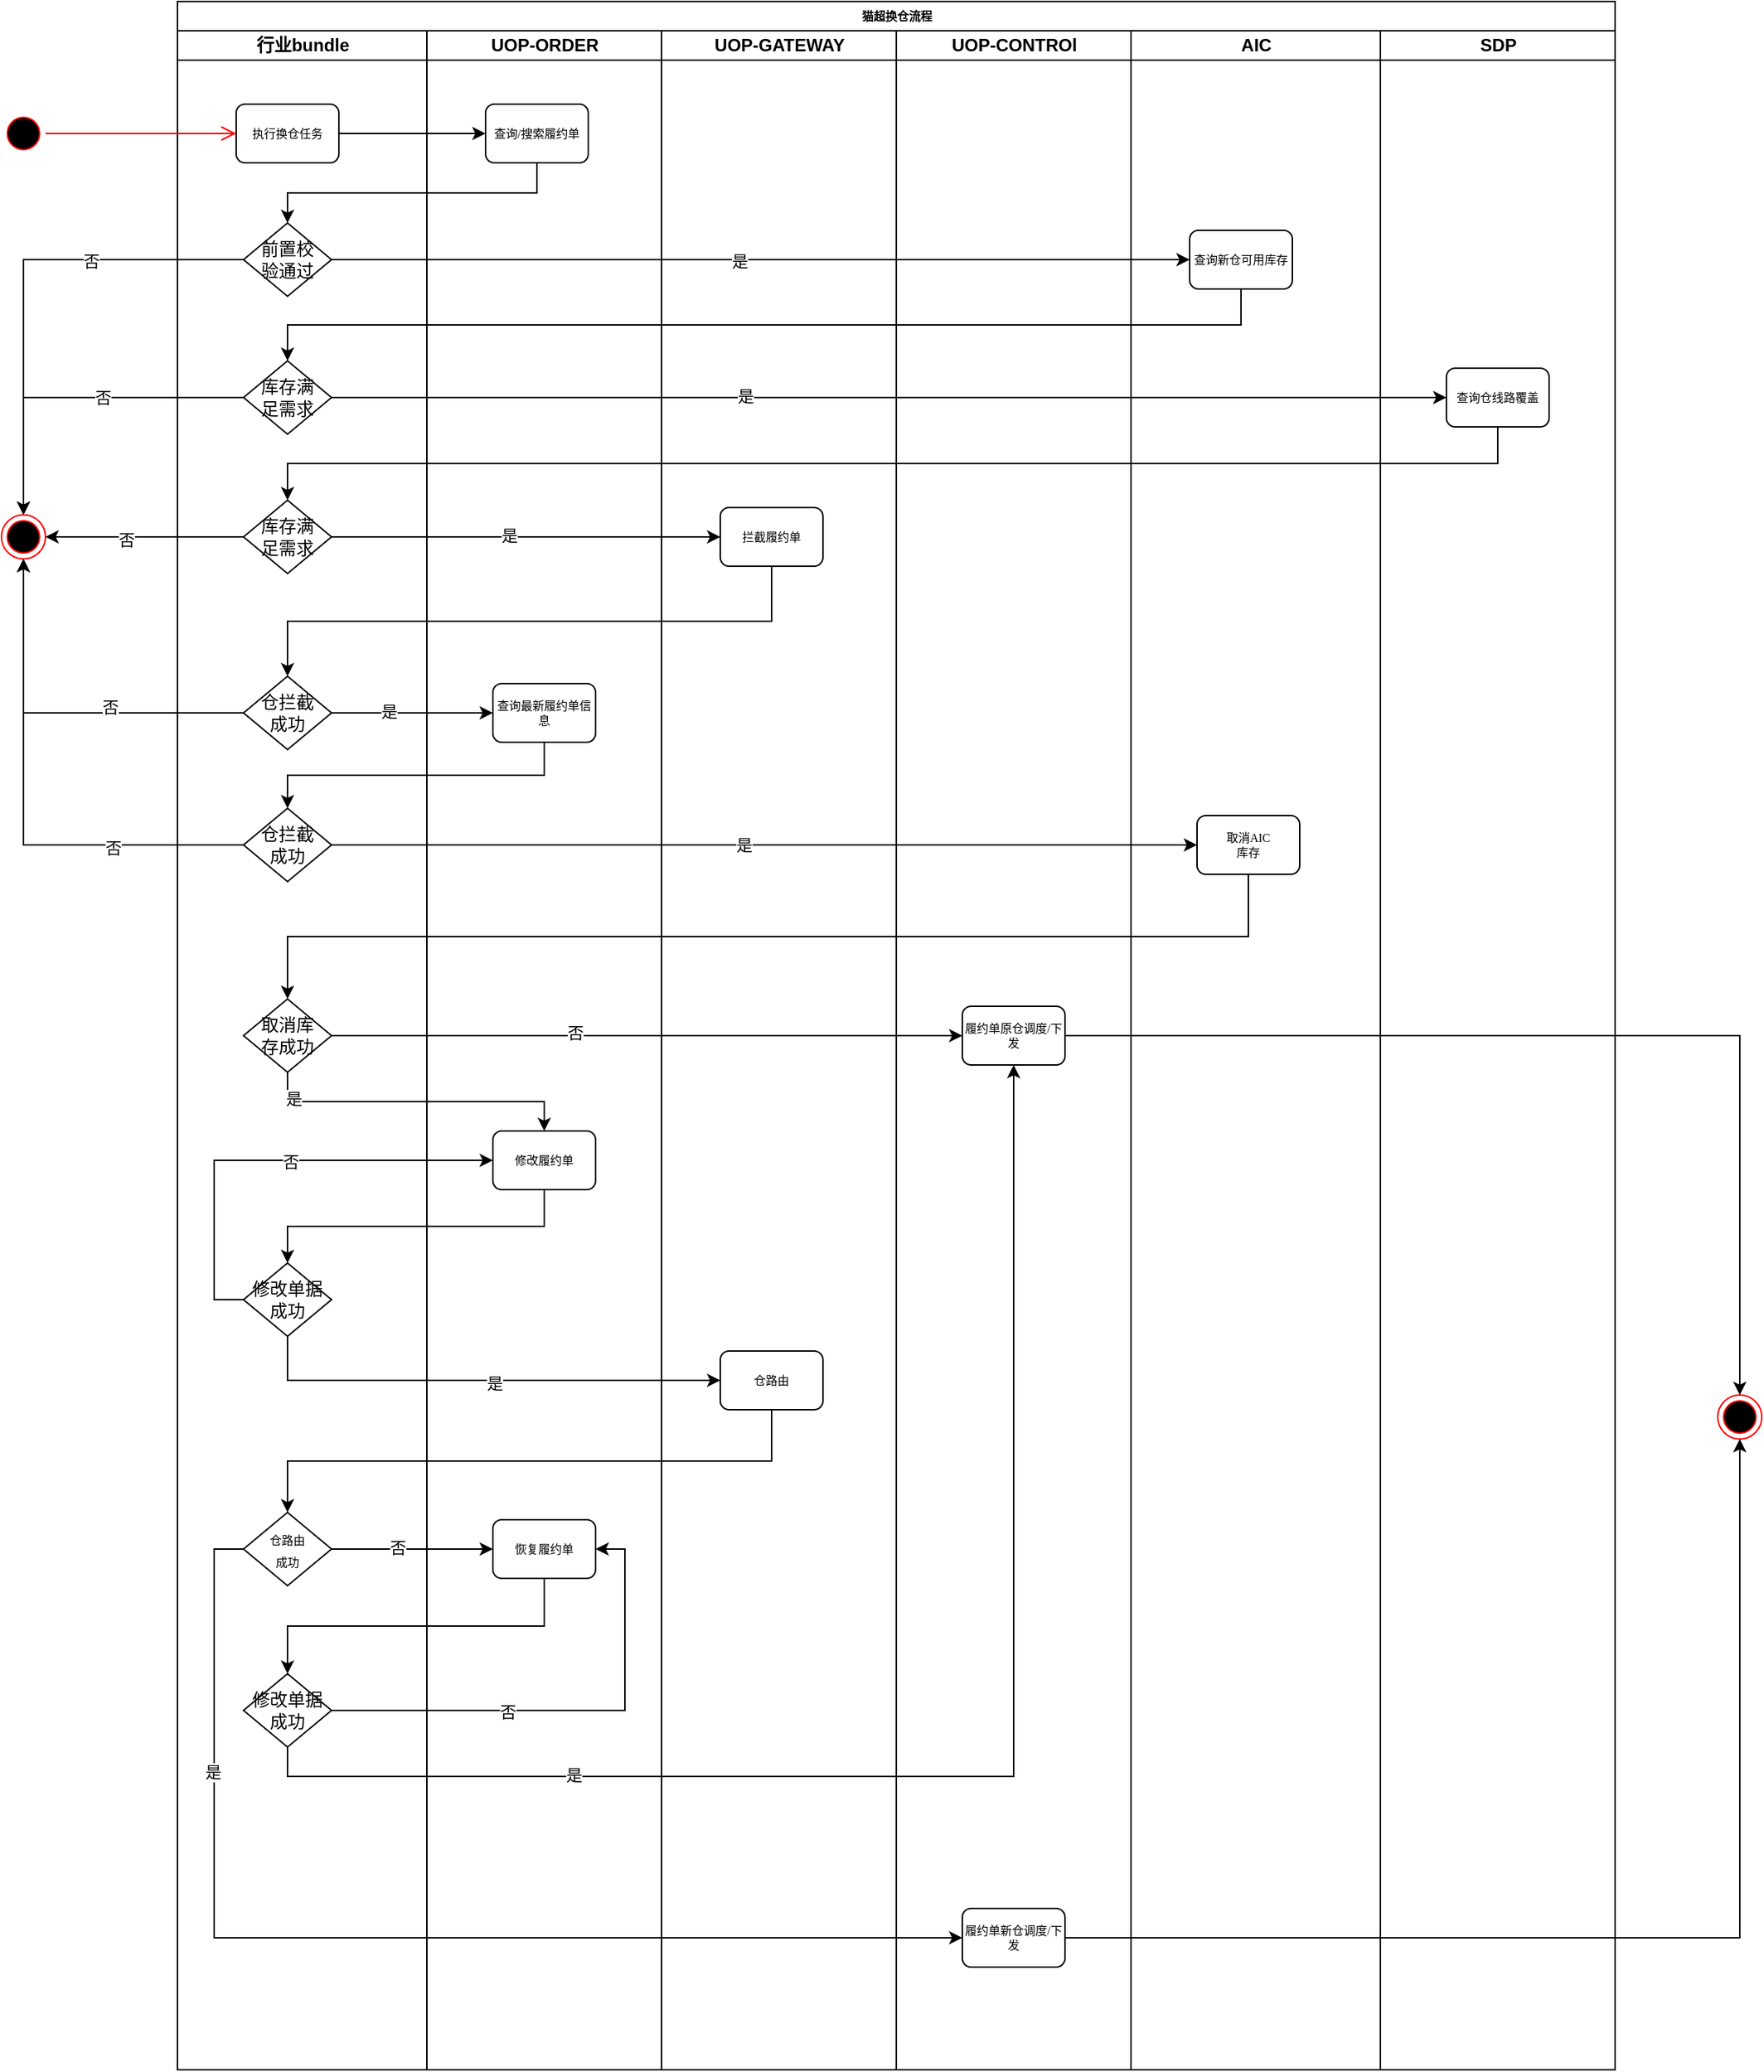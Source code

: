 <mxfile version="20.4.1" type="github">
  <diagram name="Page-1" id="74e2e168-ea6b-b213-b513-2b3c1d86103e">
    <mxGraphModel dx="1298" dy="753" grid="1" gridSize="10" guides="1" tooltips="1" connect="1" arrows="1" fold="1" page="1" pageScale="1" pageWidth="4681" pageHeight="3300" background="none" math="0" shadow="0">
      <root>
        <mxCell id="0" />
        <mxCell id="1" parent="0" />
        <mxCell id="77e6c97f196da883-1" value="猫超换仓流程" style="swimlane;html=1;childLayout=stackLayout;startSize=20;rounded=0;shadow=0;labelBackgroundColor=none;strokeWidth=1;fontFamily=Verdana;fontSize=8;align=center;" parent="1" vertex="1">
          <mxGeometry x="240" y="40" width="980" height="1410" as="geometry" />
        </mxCell>
        <mxCell id="77e6c97f196da883-40" style="edgeStyle=orthogonalEdgeStyle;rounded=1;html=1;labelBackgroundColor=none;startArrow=none;startFill=0;startSize=5;endArrow=classicThin;endFill=1;endSize=5;jettySize=auto;orthogonalLoop=1;strokeWidth=1;fontFamily=Verdana;fontSize=8" parent="77e6c97f196da883-1" edge="1">
          <mxGeometry relative="1" as="geometry">
            <mxPoint x="770" y="690" as="sourcePoint" />
          </mxGeometry>
        </mxCell>
        <mxCell id="107ba76e4e335f99-3" style="edgeStyle=orthogonalEdgeStyle;rounded=1;html=1;labelBackgroundColor=none;startArrow=none;startFill=0;startSize=5;endArrow=classicThin;endFill=1;endSize=5;jettySize=auto;orthogonalLoop=1;strokeColor=#000000;strokeWidth=1;fontFamily=Verdana;fontSize=8;fontColor=#000000;" parent="77e6c97f196da883-1" edge="1">
          <mxGeometry relative="1" as="geometry">
            <mxPoint x="670" y="610" as="sourcePoint" />
          </mxGeometry>
        </mxCell>
        <mxCell id="107ba76e4e335f99-6" style="edgeStyle=orthogonalEdgeStyle;rounded=1;html=1;labelBackgroundColor=none;startArrow=none;startFill=0;startSize=5;endArrow=classicThin;endFill=1;endSize=5;jettySize=auto;orthogonalLoop=1;strokeWidth=1;fontFamily=Verdana;fontSize=8" parent="77e6c97f196da883-1" edge="1">
          <mxGeometry relative="1" as="geometry">
            <mxPoint x="510" y="610" as="targetPoint" />
          </mxGeometry>
        </mxCell>
        <mxCell id="fQ6X1i2hyCeFsSE2rYZc-34" style="edgeStyle=orthogonalEdgeStyle;rounded=0;orthogonalLoop=1;jettySize=auto;html=1;exitX=1;exitY=0.5;exitDx=0;exitDy=0;entryX=0;entryY=0.5;entryDx=0;entryDy=0;" parent="77e6c97f196da883-1" source="fQ6X1i2hyCeFsSE2rYZc-19" target="fQ6X1i2hyCeFsSE2rYZc-33" edge="1">
          <mxGeometry relative="1" as="geometry" />
        </mxCell>
        <mxCell id="fQ6X1i2hyCeFsSE2rYZc-36" style="edgeStyle=orthogonalEdgeStyle;rounded=0;orthogonalLoop=1;jettySize=auto;html=1;exitX=0.5;exitY=1;exitDx=0;exitDy=0;entryX=0.5;entryY=0;entryDx=0;entryDy=0;" parent="77e6c97f196da883-1" source="fQ6X1i2hyCeFsSE2rYZc-33" target="TyCEda-BCyoTW4dWg6I7-6" edge="1">
          <mxGeometry relative="1" as="geometry">
            <mxPoint x="75" y="150" as="targetPoint" />
          </mxGeometry>
        </mxCell>
        <mxCell id="fQ6X1i2hyCeFsSE2rYZc-44" style="edgeStyle=orthogonalEdgeStyle;rounded=0;orthogonalLoop=1;jettySize=auto;html=1;exitX=0.5;exitY=1;exitDx=0;exitDy=0;entryX=0.5;entryY=0;entryDx=0;entryDy=0;" parent="77e6c97f196da883-1" source="fQ6X1i2hyCeFsSE2rYZc-39" target="TyCEda-BCyoTW4dWg6I7-17" edge="1">
          <mxGeometry relative="1" as="geometry">
            <mxPoint x="75" y="478" as="targetPoint" />
          </mxGeometry>
        </mxCell>
        <mxCell id="fQ6X1i2hyCeFsSE2rYZc-46" style="edgeStyle=orthogonalEdgeStyle;rounded=0;orthogonalLoop=1;jettySize=auto;html=1;exitX=1;exitY=0.5;exitDx=0;exitDy=0;entryX=0;entryY=0.5;entryDx=0;entryDy=0;" parent="77e6c97f196da883-1" source="TyCEda-BCyoTW4dWg6I7-17" target="fQ6X1i2hyCeFsSE2rYZc-45" edge="1">
          <mxGeometry relative="1" as="geometry">
            <mxPoint x="110" y="498" as="sourcePoint" />
          </mxGeometry>
        </mxCell>
        <mxCell id="TyCEda-BCyoTW4dWg6I7-30" value="是" style="edgeLabel;html=1;align=center;verticalAlign=middle;resizable=0;points=[];" vertex="1" connectable="0" parent="fQ6X1i2hyCeFsSE2rYZc-46">
          <mxGeometry x="-0.291" y="2" relative="1" as="geometry">
            <mxPoint y="1" as="offset" />
          </mxGeometry>
        </mxCell>
        <mxCell id="fQ6X1i2hyCeFsSE2rYZc-49" style="edgeStyle=orthogonalEdgeStyle;rounded=0;orthogonalLoop=1;jettySize=auto;html=1;exitX=0.5;exitY=1;exitDx=0;exitDy=0;entryX=0.5;entryY=0;entryDx=0;entryDy=0;" parent="77e6c97f196da883-1" source="fQ6X1i2hyCeFsSE2rYZc-45" target="TyCEda-BCyoTW4dWg6I7-20" edge="1">
          <mxGeometry relative="1" as="geometry">
            <mxPoint x="75" y="558" as="targetPoint" />
          </mxGeometry>
        </mxCell>
        <mxCell id="fQ6X1i2hyCeFsSE2rYZc-66" style="edgeStyle=orthogonalEdgeStyle;rounded=0;orthogonalLoop=1;jettySize=auto;html=1;exitX=1;exitY=0.5;exitDx=0;exitDy=0;entryX=0;entryY=0.5;entryDx=0;entryDy=0;" parent="77e6c97f196da883-1" source="TyCEda-BCyoTW4dWg6I7-20" target="fQ6X1i2hyCeFsSE2rYZc-65" edge="1">
          <mxGeometry relative="1" as="geometry">
            <mxPoint x="110" y="578" as="sourcePoint" />
          </mxGeometry>
        </mxCell>
        <mxCell id="TyCEda-BCyoTW4dWg6I7-29" value="是" style="edgeLabel;html=1;align=center;verticalAlign=middle;resizable=0;points=[];" vertex="1" connectable="0" parent="fQ6X1i2hyCeFsSE2rYZc-66">
          <mxGeometry x="-0.048" y="1" relative="1" as="geometry">
            <mxPoint y="1" as="offset" />
          </mxGeometry>
        </mxCell>
        <mxCell id="fQ6X1i2hyCeFsSE2rYZc-69" style="edgeStyle=orthogonalEdgeStyle;rounded=0;orthogonalLoop=1;jettySize=auto;html=1;exitX=0.5;exitY=1;exitDx=0;exitDy=0;entryX=0.5;entryY=0;entryDx=0;entryDy=0;" parent="77e6c97f196da883-1" source="fQ6X1i2hyCeFsSE2rYZc-65" target="fQ6X1i2hyCeFsSE2rYZc-70" edge="1">
          <mxGeometry relative="1" as="geometry">
            <mxPoint x="75" y="638" as="targetPoint" />
          </mxGeometry>
        </mxCell>
        <mxCell id="fQ6X1i2hyCeFsSE2rYZc-77" style="edgeStyle=orthogonalEdgeStyle;rounded=0;orthogonalLoop=1;jettySize=auto;html=1;exitX=0.5;exitY=1;exitDx=0;exitDy=0;entryX=0.5;entryY=0;entryDx=0;entryDy=0;" parent="77e6c97f196da883-1" source="fQ6X1i2hyCeFsSE2rYZc-70" target="fQ6X1i2hyCeFsSE2rYZc-76" edge="1">
          <mxGeometry relative="1" as="geometry" />
        </mxCell>
        <mxCell id="TyCEda-BCyoTW4dWg6I7-35" value="是" style="edgeLabel;html=1;align=center;verticalAlign=middle;resizable=0;points=[];" vertex="1" connectable="0" parent="fQ6X1i2hyCeFsSE2rYZc-77">
          <mxGeometry x="-0.779" y="2" relative="1" as="geometry">
            <mxPoint as="offset" />
          </mxGeometry>
        </mxCell>
        <mxCell id="fQ6X1i2hyCeFsSE2rYZc-80" style="edgeStyle=orthogonalEdgeStyle;rounded=0;orthogonalLoop=1;jettySize=auto;html=1;exitX=0.5;exitY=1;exitDx=0;exitDy=0;entryX=0.5;entryY=0;entryDx=0;entryDy=0;" parent="77e6c97f196da883-1" source="fQ6X1i2hyCeFsSE2rYZc-76" target="TyCEda-BCyoTW4dWg6I7-32" edge="1">
          <mxGeometry relative="1" as="geometry">
            <mxPoint x="80" y="878" as="targetPoint" />
          </mxGeometry>
        </mxCell>
        <mxCell id="fQ6X1i2hyCeFsSE2rYZc-88" style="edgeStyle=orthogonalEdgeStyle;rounded=0;orthogonalLoop=1;jettySize=auto;html=1;exitX=0.5;exitY=1;exitDx=0;exitDy=0;entryX=0.5;entryY=0;entryDx=0;entryDy=0;" parent="77e6c97f196da883-1" source="fQ6X1i2hyCeFsSE2rYZc-85" target="fQ6X1i2hyCeFsSE2rYZc-89" edge="1">
          <mxGeometry relative="1" as="geometry">
            <mxPoint x="80" y="1010" as="targetPoint" />
          </mxGeometry>
        </mxCell>
        <mxCell id="fQ6X1i2hyCeFsSE2rYZc-96" style="edgeStyle=orthogonalEdgeStyle;rounded=0;orthogonalLoop=1;jettySize=auto;html=1;exitX=1;exitY=0.5;exitDx=0;exitDy=0;entryX=0;entryY=0.5;entryDx=0;entryDy=0;" parent="77e6c97f196da883-1" source="fQ6X1i2hyCeFsSE2rYZc-89" target="fQ6X1i2hyCeFsSE2rYZc-95" edge="1">
          <mxGeometry relative="1" as="geometry" />
        </mxCell>
        <mxCell id="TyCEda-BCyoTW4dWg6I7-45" value="否" style="edgeLabel;html=1;align=center;verticalAlign=middle;resizable=0;points=[];" vertex="1" connectable="0" parent="fQ6X1i2hyCeFsSE2rYZc-96">
          <mxGeometry x="-0.191" y="1" relative="1" as="geometry">
            <mxPoint as="offset" />
          </mxGeometry>
        </mxCell>
        <mxCell id="fQ6X1i2hyCeFsSE2rYZc-98" style="edgeStyle=orthogonalEdgeStyle;rounded=0;orthogonalLoop=1;jettySize=auto;html=1;exitX=0.5;exitY=1;exitDx=0;exitDy=0;entryX=0.5;entryY=0;entryDx=0;entryDy=0;" parent="77e6c97f196da883-1" source="fQ6X1i2hyCeFsSE2rYZc-95" target="TyCEda-BCyoTW4dWg6I7-46" edge="1">
          <mxGeometry relative="1" as="geometry">
            <mxPoint x="80" y="1152" as="targetPoint" />
          </mxGeometry>
        </mxCell>
        <mxCell id="fQ6X1i2hyCeFsSE2rYZc-105" style="edgeStyle=orthogonalEdgeStyle;rounded=0;orthogonalLoop=1;jettySize=auto;html=1;exitX=1;exitY=0.5;exitDx=0;exitDy=0;entryX=0;entryY=0.5;entryDx=0;entryDy=0;" parent="77e6c97f196da883-1" source="TyCEda-BCyoTW4dWg6I7-6" target="fQ6X1i2hyCeFsSE2rYZc-104" edge="1">
          <mxGeometry relative="1" as="geometry">
            <mxPoint x="110" y="170" as="sourcePoint" />
          </mxGeometry>
        </mxCell>
        <mxCell id="TyCEda-BCyoTW4dWg6I7-7" value="是" style="edgeLabel;html=1;align=center;verticalAlign=middle;resizable=0;points=[];" vertex="1" connectable="0" parent="fQ6X1i2hyCeFsSE2rYZc-105">
          <mxGeometry x="-0.05" relative="1" as="geometry">
            <mxPoint y="1" as="offset" />
          </mxGeometry>
        </mxCell>
        <mxCell id="fQ6X1i2hyCeFsSE2rYZc-107" style="edgeStyle=orthogonalEdgeStyle;rounded=0;orthogonalLoop=1;jettySize=auto;html=1;exitX=0.5;exitY=1;exitDx=0;exitDy=0;entryX=0.5;entryY=0;entryDx=0;entryDy=0;" parent="77e6c97f196da883-1" source="fQ6X1i2hyCeFsSE2rYZc-104" target="TyCEda-BCyoTW4dWg6I7-10" edge="1">
          <mxGeometry relative="1" as="geometry">
            <mxPoint x="75" y="250" as="targetPoint" />
          </mxGeometry>
        </mxCell>
        <mxCell id="fQ6X1i2hyCeFsSE2rYZc-110" style="edgeStyle=orthogonalEdgeStyle;rounded=0;orthogonalLoop=1;jettySize=auto;html=1;exitX=1;exitY=0.5;exitDx=0;exitDy=0;entryX=0;entryY=0.5;entryDx=0;entryDy=0;" parent="77e6c97f196da883-1" source="TyCEda-BCyoTW4dWg6I7-10" target="fQ6X1i2hyCeFsSE2rYZc-109" edge="1">
          <mxGeometry relative="1" as="geometry">
            <mxPoint x="800" y="240" as="targetPoint" />
            <mxPoint x="110" y="270" as="sourcePoint" />
          </mxGeometry>
        </mxCell>
        <mxCell id="TyCEda-BCyoTW4dWg6I7-12" value="是" style="edgeLabel;html=1;align=center;verticalAlign=middle;resizable=0;points=[];" vertex="1" connectable="0" parent="fQ6X1i2hyCeFsSE2rYZc-110">
          <mxGeometry x="-0.259" y="2" relative="1" as="geometry">
            <mxPoint y="1" as="offset" />
          </mxGeometry>
        </mxCell>
        <mxCell id="fQ6X1i2hyCeFsSE2rYZc-112" style="edgeStyle=orthogonalEdgeStyle;rounded=0;orthogonalLoop=1;jettySize=auto;html=1;exitX=0.5;exitY=1;exitDx=0;exitDy=0;entryX=0.5;entryY=0;entryDx=0;entryDy=0;" parent="77e6c97f196da883-1" source="fQ6X1i2hyCeFsSE2rYZc-109" target="TyCEda-BCyoTW4dWg6I7-11" edge="1">
          <mxGeometry relative="1" as="geometry">
            <mxPoint x="75" y="350" as="targetPoint" />
          </mxGeometry>
        </mxCell>
        <mxCell id="fQ6X1i2hyCeFsSE2rYZc-114" style="edgeStyle=orthogonalEdgeStyle;rounded=0;orthogonalLoop=1;jettySize=auto;html=1;exitX=1;exitY=0.5;exitDx=0;exitDy=0;entryX=0;entryY=0.5;entryDx=0;entryDy=0;" parent="77e6c97f196da883-1" source="TyCEda-BCyoTW4dWg6I7-11" target="fQ6X1i2hyCeFsSE2rYZc-39" edge="1">
          <mxGeometry relative="1" as="geometry">
            <mxPoint x="110" y="370" as="sourcePoint" />
          </mxGeometry>
        </mxCell>
        <mxCell id="TyCEda-BCyoTW4dWg6I7-31" value="是" style="edgeLabel;html=1;align=center;verticalAlign=middle;resizable=0;points=[];" vertex="1" connectable="0" parent="fQ6X1i2hyCeFsSE2rYZc-114">
          <mxGeometry x="-0.087" y="2" relative="1" as="geometry">
            <mxPoint y="1" as="offset" />
          </mxGeometry>
        </mxCell>
        <mxCell id="77e6c97f196da883-2" value="行业bundle" style="swimlane;html=1;startSize=20;" parent="77e6c97f196da883-1" vertex="1">
          <mxGeometry y="20" width="170" height="1390" as="geometry" />
        </mxCell>
        <mxCell id="fQ6X1i2hyCeFsSE2rYZc-5" style="edgeStyle=orthogonalEdgeStyle;rounded=0;orthogonalLoop=1;jettySize=auto;html=1;exitX=0.5;exitY=1;exitDx=0;exitDy=0;entryX=0.5;entryY=0;entryDx=0;entryDy=0;" parent="77e6c97f196da883-2" source="77e6c97f196da883-12" edge="1">
          <mxGeometry relative="1" as="geometry">
            <mxPoint x="75" y="110" as="targetPoint" />
          </mxGeometry>
        </mxCell>
        <mxCell id="fQ6X1i2hyCeFsSE2rYZc-19" value="执行换仓任务" style="rounded=1;whiteSpace=wrap;html=1;shadow=0;labelBackgroundColor=none;strokeWidth=1;fontFamily=Verdana;fontSize=8;align=center;" parent="77e6c97f196da883-2" vertex="1">
          <mxGeometry x="40" y="50" width="70" height="40" as="geometry" />
        </mxCell>
        <mxCell id="fQ6X1i2hyCeFsSE2rYZc-70" value="取消库&lt;br&gt;存成功" style="rhombus;whiteSpace=wrap;html=1;" parent="77e6c97f196da883-2" vertex="1">
          <mxGeometry x="45" y="660" width="60" height="50" as="geometry" />
        </mxCell>
        <mxCell id="fQ6X1i2hyCeFsSE2rYZc-89" value="&lt;span style=&quot;font-family: Verdana; font-size: 8px;&quot;&gt;仓路由&lt;br&gt;成功&lt;/span&gt;" style="rhombus;whiteSpace=wrap;html=1;" parent="77e6c97f196da883-2" vertex="1">
          <mxGeometry x="45" y="1010" width="60" height="50" as="geometry" />
        </mxCell>
        <mxCell id="TyCEda-BCyoTW4dWg6I7-4" style="edgeStyle=orthogonalEdgeStyle;rounded=0;orthogonalLoop=1;jettySize=auto;html=1;exitX=0.5;exitY=1;exitDx=0;exitDy=0;entryX=0.5;entryY=0;entryDx=0;entryDy=0;" edge="1" parent="77e6c97f196da883-2" source="TyCEda-BCyoTW4dWg6I7-2">
          <mxGeometry relative="1" as="geometry">
            <mxPoint x="75" y="258" as="targetPoint" />
          </mxGeometry>
        </mxCell>
        <mxCell id="TyCEda-BCyoTW4dWg6I7-6" value="前置校&lt;br&gt;验通过" style="rhombus;whiteSpace=wrap;html=1;" vertex="1" parent="77e6c97f196da883-2">
          <mxGeometry x="45" y="131" width="60" height="50" as="geometry" />
        </mxCell>
        <mxCell id="TyCEda-BCyoTW4dWg6I7-10" value="库存满&lt;br&gt;足需求" style="rhombus;whiteSpace=wrap;html=1;" vertex="1" parent="77e6c97f196da883-2">
          <mxGeometry x="45" y="225" width="60" height="50" as="geometry" />
        </mxCell>
        <mxCell id="TyCEda-BCyoTW4dWg6I7-11" value="库存满&lt;br&gt;足需求" style="rhombus;whiteSpace=wrap;html=1;" vertex="1" parent="77e6c97f196da883-2">
          <mxGeometry x="45" y="320" width="60" height="50" as="geometry" />
        </mxCell>
        <mxCell id="TyCEda-BCyoTW4dWg6I7-17" value="仓拦截&lt;br&gt;成功" style="rhombus;whiteSpace=wrap;html=1;" vertex="1" parent="77e6c97f196da883-2">
          <mxGeometry x="45" y="440" width="60" height="50" as="geometry" />
        </mxCell>
        <mxCell id="TyCEda-BCyoTW4dWg6I7-20" value="仓拦截&lt;br&gt;成功" style="rhombus;whiteSpace=wrap;html=1;" vertex="1" parent="77e6c97f196da883-2">
          <mxGeometry x="45" y="530" width="60" height="50" as="geometry" />
        </mxCell>
        <mxCell id="TyCEda-BCyoTW4dWg6I7-32" value="修改单据成功" style="rhombus;whiteSpace=wrap;html=1;" vertex="1" parent="77e6c97f196da883-2">
          <mxGeometry x="45" y="840" width="60" height="50" as="geometry" />
        </mxCell>
        <mxCell id="TyCEda-BCyoTW4dWg6I7-46" value="修改单据成功" style="rhombus;whiteSpace=wrap;html=1;" vertex="1" parent="77e6c97f196da883-2">
          <mxGeometry x="45" y="1120" width="60" height="50" as="geometry" />
        </mxCell>
        <mxCell id="77e6c97f196da883-3" value="UOP-ORDER" style="swimlane;html=1;startSize=20;" parent="77e6c97f196da883-1" vertex="1">
          <mxGeometry x="170" y="20" width="160" height="1390" as="geometry" />
        </mxCell>
        <mxCell id="fQ6X1i2hyCeFsSE2rYZc-33" value="查询/搜索履约单" style="rounded=1;whiteSpace=wrap;html=1;shadow=0;labelBackgroundColor=none;strokeWidth=1;fontFamily=Verdana;fontSize=8;align=center;" parent="77e6c97f196da883-3" vertex="1">
          <mxGeometry x="40" y="50" width="70" height="40" as="geometry" />
        </mxCell>
        <mxCell id="fQ6X1i2hyCeFsSE2rYZc-45" value="查询最新履约单信息" style="rounded=1;whiteSpace=wrap;html=1;shadow=0;labelBackgroundColor=none;strokeWidth=1;fontFamily=Verdana;fontSize=8;align=center;" parent="77e6c97f196da883-3" vertex="1">
          <mxGeometry x="45" y="445" width="70" height="40" as="geometry" />
        </mxCell>
        <mxCell id="fQ6X1i2hyCeFsSE2rYZc-76" value="修改履约单" style="rounded=1;whiteSpace=wrap;html=1;shadow=0;labelBackgroundColor=none;strokeWidth=1;fontFamily=Verdana;fontSize=8;align=center;" parent="77e6c97f196da883-3" vertex="1">
          <mxGeometry x="45" y="750" width="70" height="40" as="geometry" />
        </mxCell>
        <mxCell id="fQ6X1i2hyCeFsSE2rYZc-95" value="恢复履约单" style="rounded=1;whiteSpace=wrap;html=1;shadow=0;labelBackgroundColor=none;strokeWidth=1;fontFamily=Verdana;fontSize=8;align=center;" parent="77e6c97f196da883-3" vertex="1">
          <mxGeometry x="45" y="1015" width="70" height="40" as="geometry" />
        </mxCell>
        <mxCell id="77e6c97f196da883-4" value="UOP-GATEWAY" style="swimlane;html=1;startSize=20;" parent="77e6c97f196da883-1" vertex="1">
          <mxGeometry x="330" y="20" width="160" height="1390" as="geometry" />
        </mxCell>
        <mxCell id="fQ6X1i2hyCeFsSE2rYZc-39" value="拦截履约单" style="rounded=1;whiteSpace=wrap;html=1;shadow=0;labelBackgroundColor=none;strokeWidth=1;fontFamily=Verdana;fontSize=8;align=center;" parent="77e6c97f196da883-4" vertex="1">
          <mxGeometry x="40" y="325" width="70" height="40" as="geometry" />
        </mxCell>
        <mxCell id="fQ6X1i2hyCeFsSE2rYZc-85" value="仓路由" style="rounded=1;whiteSpace=wrap;html=1;shadow=0;labelBackgroundColor=none;strokeWidth=1;fontFamily=Verdana;fontSize=8;align=center;" parent="77e6c97f196da883-4" vertex="1">
          <mxGeometry x="40" y="900" width="70" height="40" as="geometry" />
        </mxCell>
        <mxCell id="77e6c97f196da883-5" value="UOP-CONTROl" style="swimlane;html=1;startSize=20;" parent="77e6c97f196da883-1" vertex="1">
          <mxGeometry x="490" y="20" width="160" height="1390" as="geometry" />
        </mxCell>
        <mxCell id="fQ6X1i2hyCeFsSE2rYZc-91" value="履约单新仓调度/下发" style="rounded=1;whiteSpace=wrap;html=1;shadow=0;labelBackgroundColor=none;strokeWidth=1;fontFamily=Verdana;fontSize=8;align=center;" parent="77e6c97f196da883-5" vertex="1">
          <mxGeometry x="45" y="1280" width="70" height="40" as="geometry" />
        </mxCell>
        <mxCell id="TyCEda-BCyoTW4dWg6I7-24" value="履约单原仓调度/下发" style="rounded=1;whiteSpace=wrap;html=1;shadow=0;labelBackgroundColor=none;strokeWidth=1;fontFamily=Verdana;fontSize=8;align=center;" vertex="1" parent="77e6c97f196da883-5">
          <mxGeometry x="45" y="665" width="70" height="40" as="geometry" />
        </mxCell>
        <mxCell id="77e6c97f196da883-6" value="AIC" style="swimlane;html=1;startSize=20;" parent="77e6c97f196da883-1" vertex="1">
          <mxGeometry x="650" y="20" width="170" height="1390" as="geometry" />
        </mxCell>
        <mxCell id="77e6c97f196da883-37" style="edgeStyle=orthogonalEdgeStyle;rounded=1;html=1;labelBackgroundColor=none;startArrow=none;startFill=0;startSize=5;endArrow=classicThin;endFill=1;endSize=5;jettySize=auto;orthogonalLoop=1;strokeWidth=1;fontFamily=Verdana;fontSize=8" parent="77e6c97f196da883-6" edge="1">
          <mxGeometry relative="1" as="geometry">
            <mxPoint x="80" y="460" as="sourcePoint" />
          </mxGeometry>
        </mxCell>
        <mxCell id="fQ6X1i2hyCeFsSE2rYZc-65" value="取消AIC&lt;br&gt;库存" style="rounded=1;whiteSpace=wrap;html=1;shadow=0;labelBackgroundColor=none;strokeWidth=1;fontFamily=Verdana;fontSize=8;align=center;" parent="77e6c97f196da883-6" vertex="1">
          <mxGeometry x="45" y="535" width="70" height="40" as="geometry" />
        </mxCell>
        <mxCell id="fQ6X1i2hyCeFsSE2rYZc-104" value="查询新仓可用库存" style="rounded=1;whiteSpace=wrap;html=1;shadow=0;labelBackgroundColor=none;strokeWidth=1;fontFamily=Verdana;fontSize=8;align=center;" parent="77e6c97f196da883-6" vertex="1">
          <mxGeometry x="40" y="136" width="70" height="40" as="geometry" />
        </mxCell>
        <mxCell id="77e6c97f196da883-7" value="SDP" style="swimlane;html=1;startSize=20;" parent="77e6c97f196da883-1" vertex="1">
          <mxGeometry x="820" y="20" width="160" height="1390" as="geometry">
            <mxRectangle x="800" y="20" width="50" height="2030" as="alternateBounds" />
          </mxGeometry>
        </mxCell>
        <mxCell id="fQ6X1i2hyCeFsSE2rYZc-109" value="查询仓线路覆盖" style="rounded=1;whiteSpace=wrap;html=1;shadow=0;labelBackgroundColor=none;strokeWidth=1;fontFamily=Verdana;fontSize=8;align=center;" parent="77e6c97f196da883-7" vertex="1">
          <mxGeometry x="45" y="230" width="70" height="40" as="geometry" />
        </mxCell>
        <mxCell id="TyCEda-BCyoTW4dWg6I7-25" style="edgeStyle=orthogonalEdgeStyle;rounded=0;orthogonalLoop=1;jettySize=auto;html=1;exitX=1;exitY=0.5;exitDx=0;exitDy=0;entryX=0;entryY=0.5;entryDx=0;entryDy=0;" edge="1" parent="77e6c97f196da883-1" source="fQ6X1i2hyCeFsSE2rYZc-70" target="TyCEda-BCyoTW4dWg6I7-24">
          <mxGeometry relative="1" as="geometry" />
        </mxCell>
        <mxCell id="TyCEda-BCyoTW4dWg6I7-26" value="否" style="edgeLabel;html=1;align=center;verticalAlign=middle;resizable=0;points=[];" vertex="1" connectable="0" parent="TyCEda-BCyoTW4dWg6I7-25">
          <mxGeometry x="-0.228" y="2" relative="1" as="geometry">
            <mxPoint as="offset" />
          </mxGeometry>
        </mxCell>
        <mxCell id="TyCEda-BCyoTW4dWg6I7-39" style="edgeStyle=orthogonalEdgeStyle;rounded=0;orthogonalLoop=1;jettySize=auto;html=1;exitX=0;exitY=0.5;exitDx=0;exitDy=0;entryX=0;entryY=0.5;entryDx=0;entryDy=0;" edge="1" parent="77e6c97f196da883-1" source="TyCEda-BCyoTW4dWg6I7-32" target="fQ6X1i2hyCeFsSE2rYZc-76">
          <mxGeometry relative="1" as="geometry" />
        </mxCell>
        <mxCell id="TyCEda-BCyoTW4dWg6I7-40" value="否" style="edgeLabel;html=1;align=center;verticalAlign=middle;resizable=0;points=[];" vertex="1" connectable="0" parent="TyCEda-BCyoTW4dWg6I7-39">
          <mxGeometry x="0.095" y="-1" relative="1" as="geometry">
            <mxPoint as="offset" />
          </mxGeometry>
        </mxCell>
        <mxCell id="TyCEda-BCyoTW4dWg6I7-42" style="edgeStyle=orthogonalEdgeStyle;rounded=0;orthogonalLoop=1;jettySize=auto;html=1;exitX=0.5;exitY=1;exitDx=0;exitDy=0;entryX=0;entryY=0.5;entryDx=0;entryDy=0;" edge="1" parent="77e6c97f196da883-1" source="TyCEda-BCyoTW4dWg6I7-32" target="fQ6X1i2hyCeFsSE2rYZc-85">
          <mxGeometry relative="1" as="geometry">
            <mxPoint x="360" y="990" as="targetPoint" />
          </mxGeometry>
        </mxCell>
        <mxCell id="TyCEda-BCyoTW4dWg6I7-44" value="是" style="edgeLabel;html=1;align=center;verticalAlign=middle;resizable=0;points=[];" vertex="1" connectable="0" parent="TyCEda-BCyoTW4dWg6I7-42">
          <mxGeometry x="0.052" y="-1" relative="1" as="geometry">
            <mxPoint y="1" as="offset" />
          </mxGeometry>
        </mxCell>
        <mxCell id="TyCEda-BCyoTW4dWg6I7-51" style="edgeStyle=orthogonalEdgeStyle;rounded=0;orthogonalLoop=1;jettySize=auto;html=1;exitX=0;exitY=0.5;exitDx=0;exitDy=0;entryX=0;entryY=0.5;entryDx=0;entryDy=0;" edge="1" parent="77e6c97f196da883-1" source="fQ6X1i2hyCeFsSE2rYZc-89" target="fQ6X1i2hyCeFsSE2rYZc-91">
          <mxGeometry relative="1" as="geometry">
            <mxPoint x="430" y="1260" as="targetPoint" />
          </mxGeometry>
        </mxCell>
        <mxCell id="TyCEda-BCyoTW4dWg6I7-55" value="是" style="edgeLabel;html=1;align=center;verticalAlign=middle;resizable=0;points=[];" vertex="1" connectable="0" parent="TyCEda-BCyoTW4dWg6I7-51">
          <mxGeometry x="-0.571" y="-1" relative="1" as="geometry">
            <mxPoint y="1" as="offset" />
          </mxGeometry>
        </mxCell>
        <mxCell id="TyCEda-BCyoTW4dWg6I7-52" style="edgeStyle=orthogonalEdgeStyle;rounded=0;orthogonalLoop=1;jettySize=auto;html=1;exitX=1;exitY=0.5;exitDx=0;exitDy=0;entryX=1;entryY=0.5;entryDx=0;entryDy=0;" edge="1" parent="77e6c97f196da883-1" source="TyCEda-BCyoTW4dWg6I7-46" target="fQ6X1i2hyCeFsSE2rYZc-95">
          <mxGeometry relative="1" as="geometry" />
        </mxCell>
        <mxCell id="TyCEda-BCyoTW4dWg6I7-53" value="否" style="edgeLabel;html=1;align=center;verticalAlign=middle;resizable=0;points=[];" vertex="1" connectable="0" parent="TyCEda-BCyoTW4dWg6I7-52">
          <mxGeometry x="-0.273" relative="1" as="geometry">
            <mxPoint y="1" as="offset" />
          </mxGeometry>
        </mxCell>
        <mxCell id="TyCEda-BCyoTW4dWg6I7-54" style="edgeStyle=orthogonalEdgeStyle;rounded=0;orthogonalLoop=1;jettySize=auto;html=1;exitX=0.5;exitY=1;exitDx=0;exitDy=0;entryX=0.5;entryY=1;entryDx=0;entryDy=0;" edge="1" parent="77e6c97f196da883-1" source="TyCEda-BCyoTW4dWg6I7-46" target="TyCEda-BCyoTW4dWg6I7-24">
          <mxGeometry relative="1" as="geometry">
            <mxPoint x="560" y="750" as="targetPoint" />
          </mxGeometry>
        </mxCell>
        <mxCell id="TyCEda-BCyoTW4dWg6I7-56" value="是" style="edgeLabel;html=1;align=center;verticalAlign=middle;resizable=0;points=[];" vertex="1" connectable="0" parent="TyCEda-BCyoTW4dWg6I7-54">
          <mxGeometry x="-0.57" y="2" relative="1" as="geometry">
            <mxPoint y="1" as="offset" />
          </mxGeometry>
        </mxCell>
        <mxCell id="TyCEda-BCyoTW4dWg6I7-8" style="edgeStyle=orthogonalEdgeStyle;rounded=0;orthogonalLoop=1;jettySize=auto;html=1;exitX=0;exitY=0.5;exitDx=0;exitDy=0;entryX=0.5;entryY=0;entryDx=0;entryDy=0;" edge="1" parent="1" source="TyCEda-BCyoTW4dWg6I7-6" target="TyCEda-BCyoTW4dWg6I7-57">
          <mxGeometry relative="1" as="geometry">
            <mxPoint x="135" y="385" as="targetPoint" />
          </mxGeometry>
        </mxCell>
        <mxCell id="TyCEda-BCyoTW4dWg6I7-9" value="否" style="edgeLabel;html=1;align=center;verticalAlign=middle;resizable=0;points=[];" vertex="1" connectable="0" parent="TyCEda-BCyoTW4dWg6I7-8">
          <mxGeometry x="-0.359" y="1" relative="1" as="geometry">
            <mxPoint as="offset" />
          </mxGeometry>
        </mxCell>
        <mxCell id="TyCEda-BCyoTW4dWg6I7-13" style="edgeStyle=orthogonalEdgeStyle;rounded=0;orthogonalLoop=1;jettySize=auto;html=1;exitX=0;exitY=0.5;exitDx=0;exitDy=0;entryX=0.5;entryY=0;entryDx=0;entryDy=0;" edge="1" parent="1" source="TyCEda-BCyoTW4dWg6I7-10" target="TyCEda-BCyoTW4dWg6I7-57">
          <mxGeometry relative="1" as="geometry">
            <mxPoint x="135" y="385" as="targetPoint" />
          </mxGeometry>
        </mxCell>
        <mxCell id="TyCEda-BCyoTW4dWg6I7-14" value="否" style="edgeLabel;html=1;align=center;verticalAlign=middle;resizable=0;points=[];" vertex="1" connectable="0" parent="TyCEda-BCyoTW4dWg6I7-13">
          <mxGeometry x="-0.167" relative="1" as="geometry">
            <mxPoint as="offset" />
          </mxGeometry>
        </mxCell>
        <mxCell id="TyCEda-BCyoTW4dWg6I7-15" style="edgeStyle=orthogonalEdgeStyle;rounded=0;orthogonalLoop=1;jettySize=auto;html=1;exitX=0;exitY=0.5;exitDx=0;exitDy=0;entryX=1;entryY=0.5;entryDx=0;entryDy=0;" edge="1" parent="1" source="TyCEda-BCyoTW4dWg6I7-11" target="TyCEda-BCyoTW4dWg6I7-57">
          <mxGeometry relative="1" as="geometry">
            <mxPoint x="170" y="405" as="targetPoint" />
          </mxGeometry>
        </mxCell>
        <mxCell id="TyCEda-BCyoTW4dWg6I7-16" value="否" style="edgeLabel;html=1;align=center;verticalAlign=middle;resizable=0;points=[];" vertex="1" connectable="0" parent="TyCEda-BCyoTW4dWg6I7-15">
          <mxGeometry x="0.183" y="2" relative="1" as="geometry">
            <mxPoint as="offset" />
          </mxGeometry>
        </mxCell>
        <mxCell id="TyCEda-BCyoTW4dWg6I7-18" style="edgeStyle=orthogonalEdgeStyle;rounded=0;orthogonalLoop=1;jettySize=auto;html=1;exitX=0;exitY=0.5;exitDx=0;exitDy=0;entryX=0.5;entryY=1;entryDx=0;entryDy=0;" edge="1" parent="1" source="TyCEda-BCyoTW4dWg6I7-17" target="TyCEda-BCyoTW4dWg6I7-57">
          <mxGeometry relative="1" as="geometry">
            <mxPoint x="135" y="425" as="targetPoint" />
          </mxGeometry>
        </mxCell>
        <mxCell id="TyCEda-BCyoTW4dWg6I7-19" value="否" style="edgeLabel;html=1;align=center;verticalAlign=middle;resizable=0;points=[];" vertex="1" connectable="0" parent="TyCEda-BCyoTW4dWg6I7-18">
          <mxGeometry x="-0.288" y="-4" relative="1" as="geometry">
            <mxPoint as="offset" />
          </mxGeometry>
        </mxCell>
        <mxCell id="TyCEda-BCyoTW4dWg6I7-21" style="edgeStyle=orthogonalEdgeStyle;rounded=0;orthogonalLoop=1;jettySize=auto;html=1;exitX=0;exitY=0.5;exitDx=0;exitDy=0;entryX=0.5;entryY=1;entryDx=0;entryDy=0;" edge="1" parent="1" source="TyCEda-BCyoTW4dWg6I7-20" target="TyCEda-BCyoTW4dWg6I7-57">
          <mxGeometry relative="1" as="geometry">
            <mxPoint x="135" y="425" as="targetPoint" />
          </mxGeometry>
        </mxCell>
        <mxCell id="TyCEda-BCyoTW4dWg6I7-22" value="否" style="edgeLabel;html=1;align=center;verticalAlign=middle;resizable=0;points=[];" vertex="1" connectable="0" parent="TyCEda-BCyoTW4dWg6I7-21">
          <mxGeometry x="-0.482" y="2" relative="1" as="geometry">
            <mxPoint as="offset" />
          </mxGeometry>
        </mxCell>
        <mxCell id="TyCEda-BCyoTW4dWg6I7-57" value="" style="ellipse;html=1;shape=endState;fillColor=#000000;strokeColor=#ff0000;" vertex="1" parent="1">
          <mxGeometry x="120" y="390" width="30" height="30" as="geometry" />
        </mxCell>
        <mxCell id="TyCEda-BCyoTW4dWg6I7-58" value="" style="ellipse;html=1;shape=endState;fillColor=#000000;strokeColor=#ff0000;" vertex="1" parent="1">
          <mxGeometry x="1290" y="990" width="30" height="30" as="geometry" />
        </mxCell>
        <mxCell id="TyCEda-BCyoTW4dWg6I7-59" style="edgeStyle=orthogonalEdgeStyle;rounded=0;orthogonalLoop=1;jettySize=auto;html=1;exitX=1;exitY=0.5;exitDx=0;exitDy=0;entryX=0.5;entryY=0;entryDx=0;entryDy=0;" edge="1" parent="1" source="TyCEda-BCyoTW4dWg6I7-24" target="TyCEda-BCyoTW4dWg6I7-58">
          <mxGeometry relative="1" as="geometry" />
        </mxCell>
        <mxCell id="TyCEda-BCyoTW4dWg6I7-60" style="edgeStyle=orthogonalEdgeStyle;rounded=0;orthogonalLoop=1;jettySize=auto;html=1;exitX=1;exitY=0.5;exitDx=0;exitDy=0;entryX=0.5;entryY=1;entryDx=0;entryDy=0;" edge="1" parent="1" source="fQ6X1i2hyCeFsSE2rYZc-91" target="TyCEda-BCyoTW4dWg6I7-58">
          <mxGeometry relative="1" as="geometry" />
        </mxCell>
        <mxCell id="TyCEda-BCyoTW4dWg6I7-61" value="" style="ellipse;html=1;shape=startState;fillColor=#000000;strokeColor=#ff0000;" vertex="1" parent="1">
          <mxGeometry x="120" y="115" width="30" height="30" as="geometry" />
        </mxCell>
        <mxCell id="TyCEda-BCyoTW4dWg6I7-62" value="" style="edgeStyle=orthogonalEdgeStyle;html=1;verticalAlign=bottom;endArrow=open;endSize=8;strokeColor=#ff0000;rounded=0;entryX=0;entryY=0.5;entryDx=0;entryDy=0;" edge="1" source="TyCEda-BCyoTW4dWg6I7-61" parent="1" target="fQ6X1i2hyCeFsSE2rYZc-19">
          <mxGeometry relative="1" as="geometry">
            <mxPoint x="145" y="191" as="targetPoint" />
          </mxGeometry>
        </mxCell>
      </root>
    </mxGraphModel>
  </diagram>
</mxfile>
